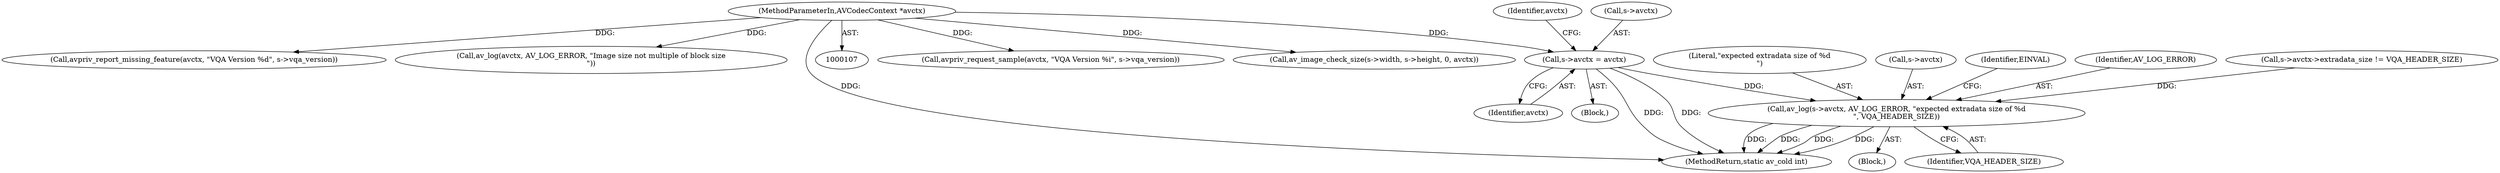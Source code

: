 digraph "0_FFmpeg_02f909dc24b1f05cfbba75077c7707b905e63cd2@pointer" {
"1000120" [label="(Call,s->avctx = avctx)"];
"1000108" [label="(MethodParameterIn,AVCodecContext *avctx)"];
"1000139" [label="(Call,av_log(s->avctx, AV_LOG_ERROR, \"expected extradata size of %d\n\", VQA_HEADER_SIZE))"];
"1000124" [label="(Identifier,avctx)"];
"1000109" [label="(Block,)"];
"1000127" [label="(Identifier,avctx)"];
"1000144" [label="(Literal,\"expected extradata size of %d\n\")"];
"1000140" [label="(Call,s->avctx)"];
"1000178" [label="(Call,avpriv_request_sample(avctx, \"VQA Version %i\", s->vqa_version))"];
"1000148" [label="(Identifier,EINVAL)"];
"1000143" [label="(Identifier,AV_LOG_ERROR)"];
"1000131" [label="(Call,s->avctx->extradata_size != VQA_HEADER_SIZE)"];
"1000216" [label="(Call,av_image_check_size(s->width, s->height, 0, avctx))"];
"1000121" [label="(Call,s->avctx)"];
"1000120" [label="(Call,s->avctx = avctx)"];
"1000169" [label="(Call,avpriv_report_missing_feature(avctx, \"VQA Version %d\", s->vqa_version))"];
"1000138" [label="(Block,)"];
"1000145" [label="(Identifier,VQA_HEADER_SIZE)"];
"1000139" [label="(Call,av_log(s->avctx, AV_LOG_ERROR, \"expected extradata size of %d\n\", VQA_HEADER_SIZE))"];
"1000313" [label="(Call,av_log(avctx, AV_LOG_ERROR, \"Image size not multiple of block size\n\"))"];
"1000484" [label="(MethodReturn,static av_cold int)"];
"1000108" [label="(MethodParameterIn,AVCodecContext *avctx)"];
"1000120" -> "1000109"  [label="AST: "];
"1000120" -> "1000124"  [label="CFG: "];
"1000121" -> "1000120"  [label="AST: "];
"1000124" -> "1000120"  [label="AST: "];
"1000127" -> "1000120"  [label="CFG: "];
"1000120" -> "1000484"  [label="DDG: "];
"1000120" -> "1000484"  [label="DDG: "];
"1000108" -> "1000120"  [label="DDG: "];
"1000120" -> "1000139"  [label="DDG: "];
"1000108" -> "1000107"  [label="AST: "];
"1000108" -> "1000484"  [label="DDG: "];
"1000108" -> "1000169"  [label="DDG: "];
"1000108" -> "1000178"  [label="DDG: "];
"1000108" -> "1000216"  [label="DDG: "];
"1000108" -> "1000313"  [label="DDG: "];
"1000139" -> "1000138"  [label="AST: "];
"1000139" -> "1000145"  [label="CFG: "];
"1000140" -> "1000139"  [label="AST: "];
"1000143" -> "1000139"  [label="AST: "];
"1000144" -> "1000139"  [label="AST: "];
"1000145" -> "1000139"  [label="AST: "];
"1000148" -> "1000139"  [label="CFG: "];
"1000139" -> "1000484"  [label="DDG: "];
"1000139" -> "1000484"  [label="DDG: "];
"1000139" -> "1000484"  [label="DDG: "];
"1000139" -> "1000484"  [label="DDG: "];
"1000131" -> "1000139"  [label="DDG: "];
}
